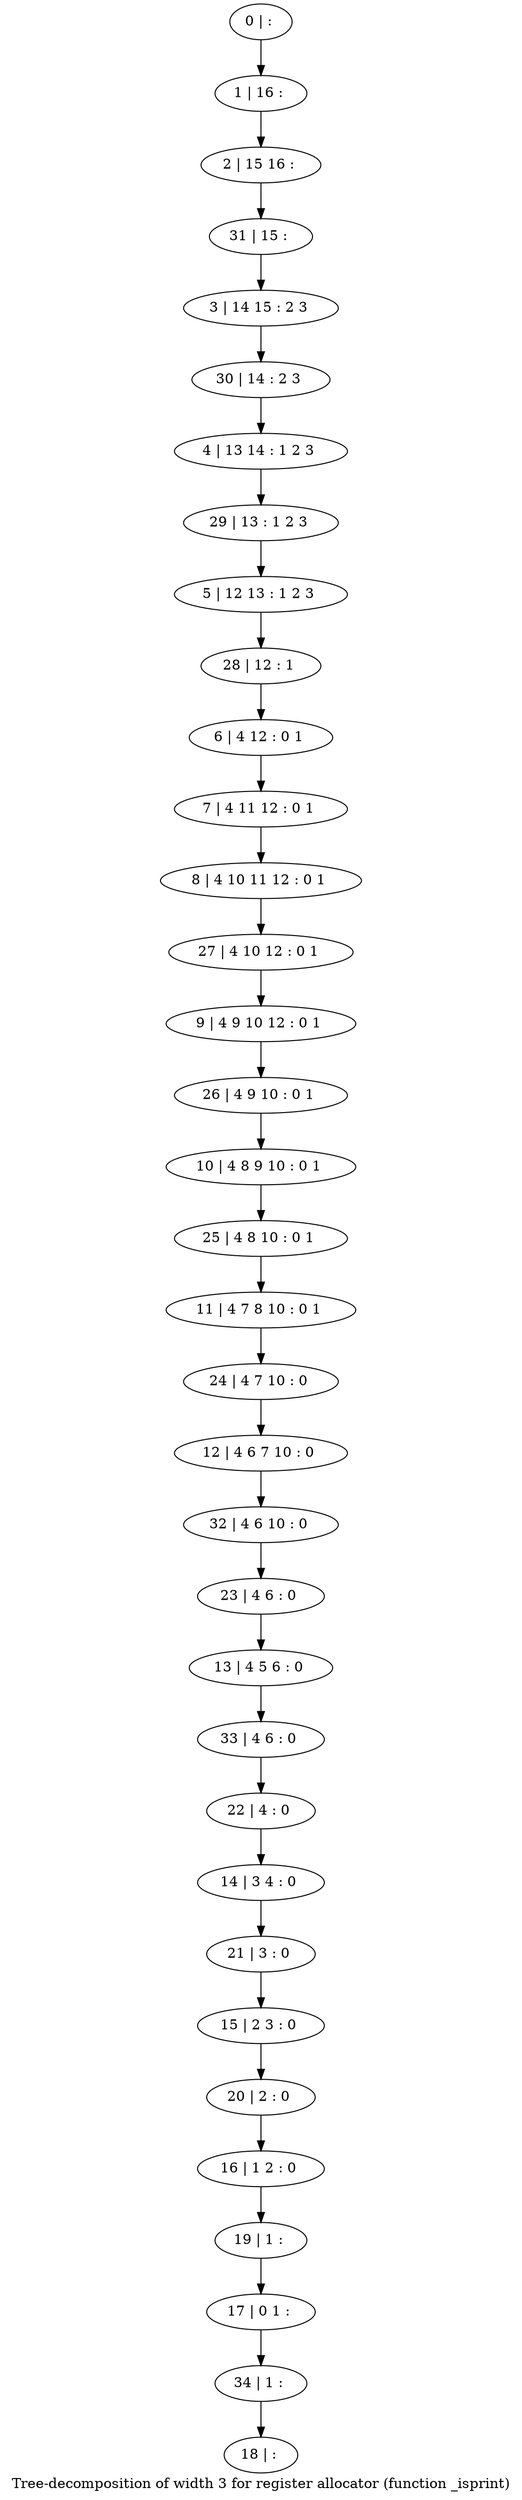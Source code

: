 digraph G {
graph [label="Tree-decomposition of width 3 for register allocator (function _isprint)"]
0[label="0 | : "];
1[label="1 | 16 : "];
2[label="2 | 15 16 : "];
3[label="3 | 14 15 : 2 3 "];
4[label="4 | 13 14 : 1 2 3 "];
5[label="5 | 12 13 : 1 2 3 "];
6[label="6 | 4 12 : 0 1 "];
7[label="7 | 4 11 12 : 0 1 "];
8[label="8 | 4 10 11 12 : 0 1 "];
9[label="9 | 4 9 10 12 : 0 1 "];
10[label="10 | 4 8 9 10 : 0 1 "];
11[label="11 | 4 7 8 10 : 0 1 "];
12[label="12 | 4 6 7 10 : 0 "];
13[label="13 | 4 5 6 : 0 "];
14[label="14 | 3 4 : 0 "];
15[label="15 | 2 3 : 0 "];
16[label="16 | 1 2 : 0 "];
17[label="17 | 0 1 : "];
18[label="18 | : "];
19[label="19 | 1 : "];
20[label="20 | 2 : 0 "];
21[label="21 | 3 : 0 "];
22[label="22 | 4 : 0 "];
23[label="23 | 4 6 : 0 "];
24[label="24 | 4 7 10 : 0 "];
25[label="25 | 4 8 10 : 0 1 "];
26[label="26 | 4 9 10 : 0 1 "];
27[label="27 | 4 10 12 : 0 1 "];
28[label="28 | 12 : 1 "];
29[label="29 | 13 : 1 2 3 "];
30[label="30 | 14 : 2 3 "];
31[label="31 | 15 : "];
32[label="32 | 4 6 10 : 0 "];
33[label="33 | 4 6 : 0 "];
34[label="34 | 1 : "];
0->1 ;
1->2 ;
6->7 ;
7->8 ;
19->17 ;
16->19 ;
20->16 ;
15->20 ;
21->15 ;
14->21 ;
22->14 ;
23->13 ;
24->12 ;
11->24 ;
25->11 ;
10->25 ;
26->10 ;
9->26 ;
27->9 ;
8->27 ;
28->6 ;
5->28 ;
29->5 ;
4->29 ;
30->4 ;
3->30 ;
31->3 ;
2->31 ;
32->23 ;
12->32 ;
33->22 ;
13->33 ;
34->18 ;
17->34 ;
}
